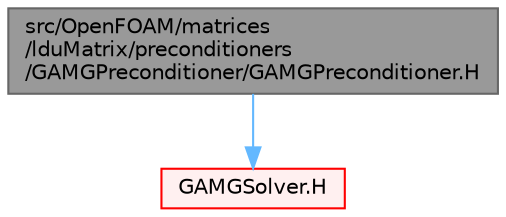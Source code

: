 digraph "src/OpenFOAM/matrices/lduMatrix/preconditioners/GAMGPreconditioner/GAMGPreconditioner.H"
{
 // LATEX_PDF_SIZE
  bgcolor="transparent";
  edge [fontname=Helvetica,fontsize=10,labelfontname=Helvetica,labelfontsize=10];
  node [fontname=Helvetica,fontsize=10,shape=box,height=0.2,width=0.4];
  Node1 [id="Node000001",label="src/OpenFOAM/matrices\l/lduMatrix/preconditioners\l/GAMGPreconditioner/GAMGPreconditioner.H",height=0.2,width=0.4,color="gray40", fillcolor="grey60", style="filled", fontcolor="black",tooltip=" "];
  Node1 -> Node2 [id="edge1_Node000001_Node000002",color="steelblue1",style="solid",tooltip=" "];
  Node2 [id="Node000002",label="GAMGSolver.H",height=0.2,width=0.4,color="red", fillcolor="#FFF0F0", style="filled",URL="$GAMGSolver_8H.html",tooltip=" "];
}
